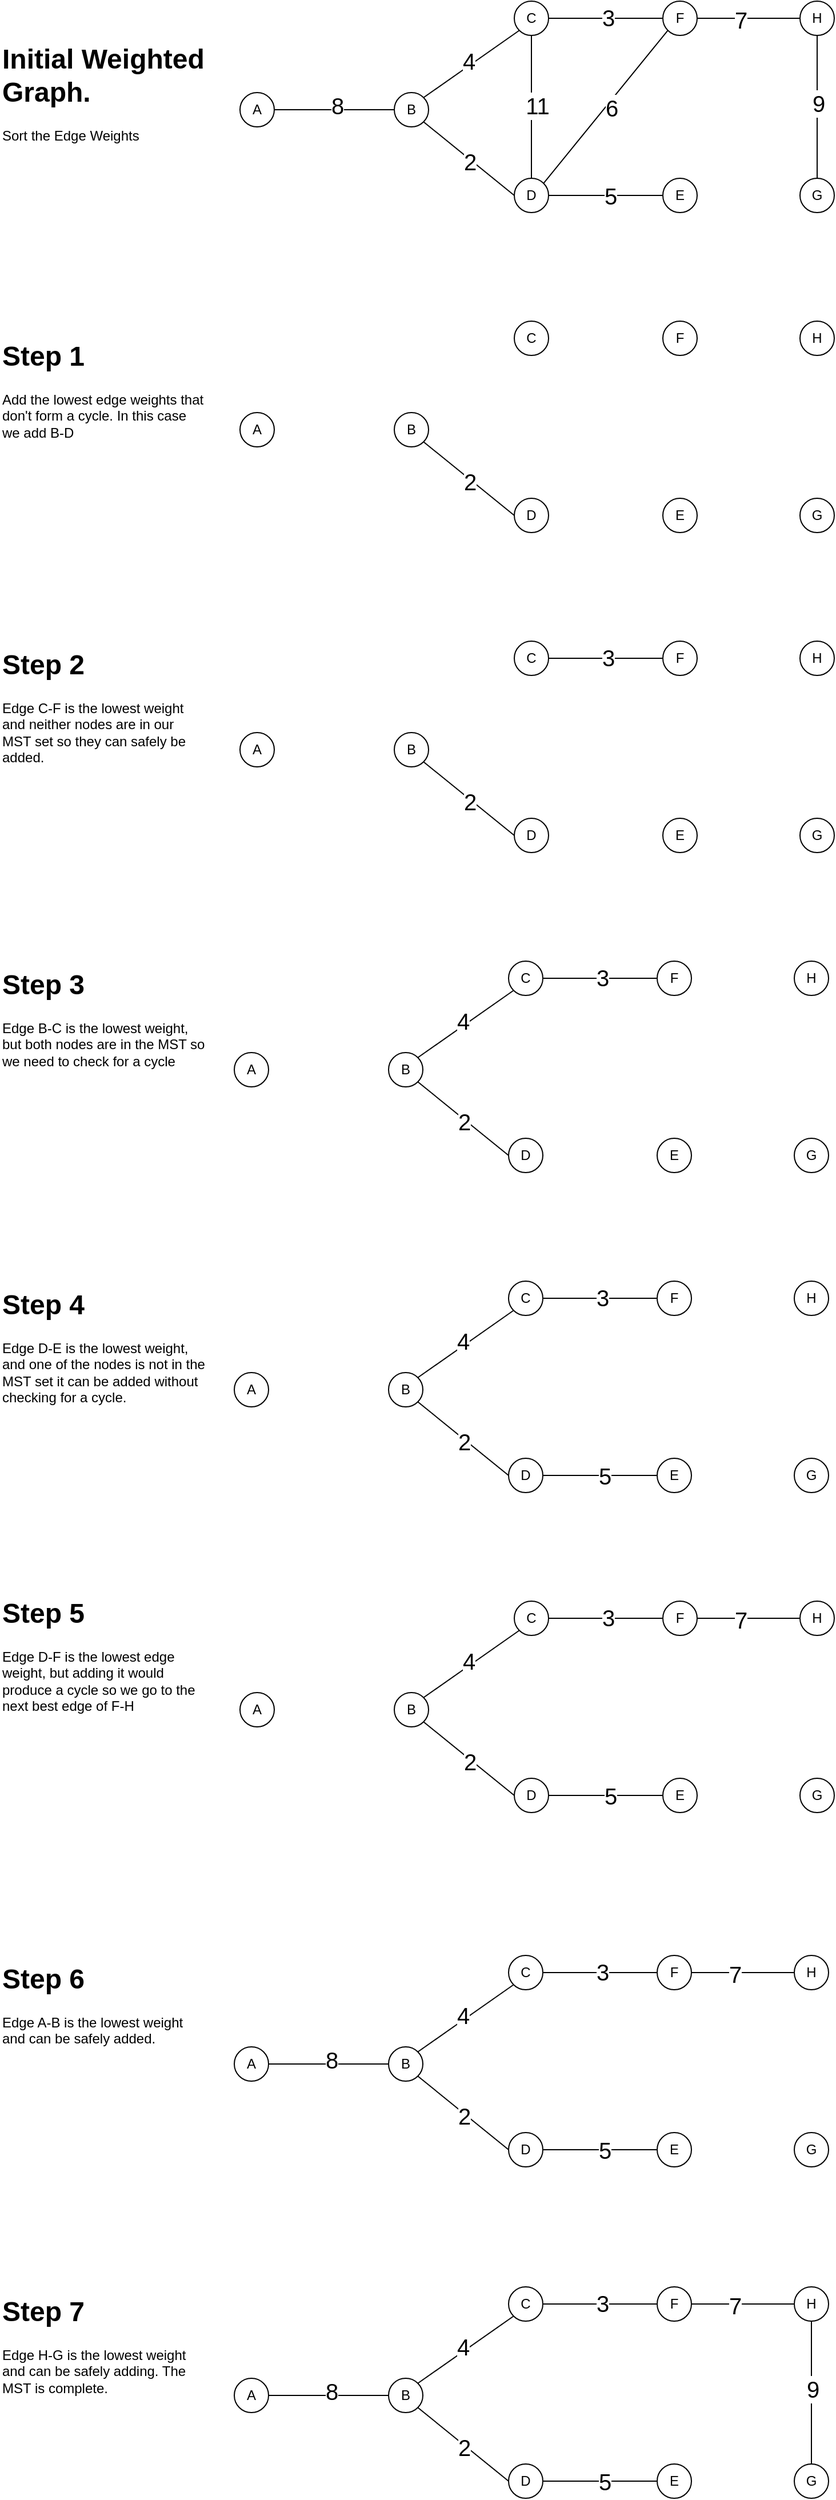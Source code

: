 <mxfile version="27.0.6">
  <diagram name="Page-1" id="AnlPjdUE5v24KxGQcK8-">
    <mxGraphModel dx="1423" dy="900" grid="1" gridSize="10" guides="1" tooltips="1" connect="1" arrows="1" fold="1" page="1" pageScale="1" pageWidth="850" pageHeight="1100" math="0" shadow="0">
      <root>
        <mxCell id="0" />
        <mxCell id="1" parent="0" />
        <mxCell id="DQ1i2XPiiTuErN9790TX-23" value="A" style="ellipse;whiteSpace=wrap;html=1;aspect=fixed;" vertex="1" parent="1">
          <mxGeometry x="290" y="460" width="30" height="30" as="geometry" />
        </mxCell>
        <mxCell id="DQ1i2XPiiTuErN9790TX-24" value="B" style="ellipse;whiteSpace=wrap;html=1;aspect=fixed;" vertex="1" parent="1">
          <mxGeometry x="425" y="460" width="30" height="30" as="geometry" />
        </mxCell>
        <mxCell id="DQ1i2XPiiTuErN9790TX-25" value="C" style="ellipse;whiteSpace=wrap;html=1;aspect=fixed;" vertex="1" parent="1">
          <mxGeometry x="530" y="380" width="30" height="30" as="geometry" />
        </mxCell>
        <mxCell id="DQ1i2XPiiTuErN9790TX-26" value="D" style="ellipse;whiteSpace=wrap;html=1;aspect=fixed;" vertex="1" parent="1">
          <mxGeometry x="530" y="535" width="30" height="30" as="geometry" />
        </mxCell>
        <mxCell id="DQ1i2XPiiTuErN9790TX-27" value="E" style="ellipse;whiteSpace=wrap;html=1;aspect=fixed;" vertex="1" parent="1">
          <mxGeometry x="660" y="535" width="30" height="30" as="geometry" />
        </mxCell>
        <mxCell id="DQ1i2XPiiTuErN9790TX-28" value="F" style="ellipse;whiteSpace=wrap;html=1;aspect=fixed;" vertex="1" parent="1">
          <mxGeometry x="660" y="380" width="30" height="30" as="geometry" />
        </mxCell>
        <mxCell id="DQ1i2XPiiTuErN9790TX-29" value="G" style="ellipse;whiteSpace=wrap;html=1;aspect=fixed;" vertex="1" parent="1">
          <mxGeometry x="780" y="535" width="30" height="30" as="geometry" />
        </mxCell>
        <mxCell id="DQ1i2XPiiTuErN9790TX-30" value="H" style="ellipse;whiteSpace=wrap;html=1;aspect=fixed;" vertex="1" parent="1">
          <mxGeometry x="780" y="380" width="30" height="30" as="geometry" />
        </mxCell>
        <mxCell id="DQ1i2XPiiTuErN9790TX-31" value="" style="endArrow=none;html=1;rounded=0;exitX=1;exitY=0.5;exitDx=0;exitDy=0;entryX=0;entryY=0.5;entryDx=0;entryDy=0;" edge="1" parent="1" source="DQ1i2XPiiTuErN9790TX-23" target="DQ1i2XPiiTuErN9790TX-24">
          <mxGeometry width="50" height="50" relative="1" as="geometry">
            <mxPoint x="370" y="460" as="sourcePoint" />
            <mxPoint x="420" y="410" as="targetPoint" />
          </mxGeometry>
        </mxCell>
        <mxCell id="DQ1i2XPiiTuErN9790TX-33" value="&lt;font style=&quot;font-size: 20px;&quot;&gt;8&lt;/font&gt;" style="edgeLabel;html=1;align=center;verticalAlign=middle;resizable=0;points=[];" vertex="1" connectable="0" parent="DQ1i2XPiiTuErN9790TX-31">
          <mxGeometry x="0.048" y="4" relative="1" as="geometry">
            <mxPoint as="offset" />
          </mxGeometry>
        </mxCell>
        <mxCell id="DQ1i2XPiiTuErN9790TX-34" value="" style="endArrow=none;html=1;rounded=0;exitX=1;exitY=0;exitDx=0;exitDy=0;entryX=0;entryY=1;entryDx=0;entryDy=0;fontSize=20;" edge="1" parent="1" source="DQ1i2XPiiTuErN9790TX-24" target="DQ1i2XPiiTuErN9790TX-25">
          <mxGeometry width="50" height="50" relative="1" as="geometry">
            <mxPoint x="440" y="380" as="sourcePoint" />
            <mxPoint x="490" y="330" as="targetPoint" />
          </mxGeometry>
        </mxCell>
        <mxCell id="DQ1i2XPiiTuErN9790TX-35" value="4" style="edgeLabel;html=1;align=center;verticalAlign=middle;resizable=0;points=[];fontSize=20;" vertex="1" connectable="0" parent="DQ1i2XPiiTuErN9790TX-34">
          <mxGeometry x="0.202" y="-4" relative="1" as="geometry">
            <mxPoint x="-13" y="-1" as="offset" />
          </mxGeometry>
        </mxCell>
        <mxCell id="DQ1i2XPiiTuErN9790TX-36" value="" style="endArrow=none;html=1;rounded=0;exitX=1;exitY=1;exitDx=0;exitDy=0;entryX=0;entryY=0.5;entryDx=0;entryDy=0;" edge="1" parent="1" source="DQ1i2XPiiTuErN9790TX-24" target="DQ1i2XPiiTuErN9790TX-26">
          <mxGeometry width="50" height="50" relative="1" as="geometry">
            <mxPoint x="570" y="500" as="sourcePoint" />
            <mxPoint x="620" y="450" as="targetPoint" />
          </mxGeometry>
        </mxCell>
        <mxCell id="DQ1i2XPiiTuErN9790TX-37" value="2" style="edgeLabel;html=1;align=center;verticalAlign=middle;resizable=0;points=[];fontSize=20;" vertex="1" connectable="0" parent="DQ1i2XPiiTuErN9790TX-36">
          <mxGeometry x="0.487" y="1" relative="1" as="geometry">
            <mxPoint x="-20" y="-13" as="offset" />
          </mxGeometry>
        </mxCell>
        <mxCell id="DQ1i2XPiiTuErN9790TX-38" value="" style="endArrow=none;html=1;rounded=0;exitX=0.5;exitY=0;exitDx=0;exitDy=0;entryX=0.5;entryY=1;entryDx=0;entryDy=0;" edge="1" parent="1" source="DQ1i2XPiiTuErN9790TX-26" target="DQ1i2XPiiTuErN9790TX-25">
          <mxGeometry width="50" height="50" relative="1" as="geometry">
            <mxPoint x="620" y="310" as="sourcePoint" />
            <mxPoint x="670" y="260" as="targetPoint" />
          </mxGeometry>
        </mxCell>
        <mxCell id="DQ1i2XPiiTuErN9790TX-41" value="&lt;font style=&quot;font-size: 20px;&quot;&gt;11&lt;/font&gt;" style="edgeLabel;html=1;align=center;verticalAlign=middle;resizable=0;points=[];" vertex="1" connectable="0" parent="DQ1i2XPiiTuErN9790TX-38">
          <mxGeometry x="0.024" y="-5" relative="1" as="geometry">
            <mxPoint as="offset" />
          </mxGeometry>
        </mxCell>
        <mxCell id="DQ1i2XPiiTuErN9790TX-39" value="" style="endArrow=none;html=1;rounded=0;exitX=1;exitY=0.5;exitDx=0;exitDy=0;entryX=0;entryY=0.5;entryDx=0;entryDy=0;" edge="1" parent="1" source="DQ1i2XPiiTuErN9790TX-25" target="DQ1i2XPiiTuErN9790TX-28">
          <mxGeometry width="50" height="50" relative="1" as="geometry">
            <mxPoint x="660" y="210" as="sourcePoint" />
            <mxPoint x="650" y="360" as="targetPoint" />
          </mxGeometry>
        </mxCell>
        <mxCell id="DQ1i2XPiiTuErN9790TX-42" value="&lt;font style=&quot;font-size: 20px;&quot;&gt;3&lt;/font&gt;" style="edgeLabel;html=1;align=center;verticalAlign=middle;resizable=0;points=[];" vertex="1" connectable="0" parent="DQ1i2XPiiTuErN9790TX-39">
          <mxGeometry x="0.04" y="1" relative="1" as="geometry">
            <mxPoint as="offset" />
          </mxGeometry>
        </mxCell>
        <mxCell id="DQ1i2XPiiTuErN9790TX-43" value="" style="endArrow=none;html=1;rounded=0;exitX=1;exitY=0;exitDx=0;exitDy=0;entryX=0;entryY=1;entryDx=0;entryDy=0;" edge="1" parent="1" source="DQ1i2XPiiTuErN9790TX-26" target="DQ1i2XPiiTuErN9790TX-28">
          <mxGeometry width="50" height="50" relative="1" as="geometry">
            <mxPoint x="600" y="520" as="sourcePoint" />
            <mxPoint x="650" y="470" as="targetPoint" />
          </mxGeometry>
        </mxCell>
        <mxCell id="DQ1i2XPiiTuErN9790TX-47" value="&lt;font style=&quot;font-size: 20px;&quot;&gt;6&lt;/font&gt;" style="edgeLabel;html=1;align=center;verticalAlign=middle;resizable=0;points=[];" vertex="1" connectable="0" parent="DQ1i2XPiiTuErN9790TX-43">
          <mxGeometry x="0.025" y="-3" relative="1" as="geometry">
            <mxPoint x="1" as="offset" />
          </mxGeometry>
        </mxCell>
        <mxCell id="DQ1i2XPiiTuErN9790TX-44" value="" style="endArrow=none;html=1;rounded=0;exitX=1;exitY=0.5;exitDx=0;exitDy=0;entryX=0;entryY=0.5;entryDx=0;entryDy=0;" edge="1" parent="1" source="DQ1i2XPiiTuErN9790TX-26" target="DQ1i2XPiiTuErN9790TX-27">
          <mxGeometry width="50" height="50" relative="1" as="geometry">
            <mxPoint x="650" y="660" as="sourcePoint" />
            <mxPoint x="700" y="610" as="targetPoint" />
          </mxGeometry>
        </mxCell>
        <mxCell id="DQ1i2XPiiTuErN9790TX-48" value="&lt;font style=&quot;font-size: 20px;&quot;&gt;5&lt;/font&gt;" style="edgeLabel;html=1;align=center;verticalAlign=middle;resizable=0;points=[];" vertex="1" connectable="0" parent="DQ1i2XPiiTuErN9790TX-44">
          <mxGeometry x="0.08" relative="1" as="geometry">
            <mxPoint as="offset" />
          </mxGeometry>
        </mxCell>
        <mxCell id="DQ1i2XPiiTuErN9790TX-49" value="" style="endArrow=none;html=1;rounded=0;exitX=1;exitY=0.5;exitDx=0;exitDy=0;entryX=0;entryY=0.5;entryDx=0;entryDy=0;" edge="1" parent="1" source="DQ1i2XPiiTuErN9790TX-28" target="DQ1i2XPiiTuErN9790TX-30">
          <mxGeometry width="50" height="50" relative="1" as="geometry">
            <mxPoint x="730" y="280" as="sourcePoint" />
            <mxPoint x="780" y="230" as="targetPoint" />
          </mxGeometry>
        </mxCell>
        <mxCell id="DQ1i2XPiiTuErN9790TX-50" value="&lt;font style=&quot;font-size: 20px;&quot;&gt;7&lt;/font&gt;" style="edgeLabel;html=1;align=center;verticalAlign=middle;resizable=0;points=[];" vertex="1" connectable="0" parent="DQ1i2XPiiTuErN9790TX-49">
          <mxGeometry x="-0.156" y="-1" relative="1" as="geometry">
            <mxPoint as="offset" />
          </mxGeometry>
        </mxCell>
        <mxCell id="DQ1i2XPiiTuErN9790TX-51" value="" style="endArrow=none;html=1;rounded=0;exitX=0.5;exitY=0;exitDx=0;exitDy=0;entryX=0.5;entryY=1;entryDx=0;entryDy=0;" edge="1" parent="1" source="DQ1i2XPiiTuErN9790TX-29" target="DQ1i2XPiiTuErN9790TX-30">
          <mxGeometry width="50" height="50" relative="1" as="geometry">
            <mxPoint x="790" y="510" as="sourcePoint" />
            <mxPoint x="840" y="460" as="targetPoint" />
          </mxGeometry>
        </mxCell>
        <mxCell id="DQ1i2XPiiTuErN9790TX-52" value="&lt;font style=&quot;font-size: 20px;&quot;&gt;9&lt;/font&gt;" style="edgeLabel;html=1;align=center;verticalAlign=middle;resizable=0;points=[];" vertex="1" connectable="0" parent="DQ1i2XPiiTuErN9790TX-51">
          <mxGeometry x="0.056" y="-1" relative="1" as="geometry">
            <mxPoint as="offset" />
          </mxGeometry>
        </mxCell>
        <mxCell id="DQ1i2XPiiTuErN9790TX-79" value="A" style="ellipse;whiteSpace=wrap;html=1;aspect=fixed;" vertex="1" parent="1">
          <mxGeometry x="290" y="740" width="30" height="30" as="geometry" />
        </mxCell>
        <mxCell id="DQ1i2XPiiTuErN9790TX-80" value="B" style="ellipse;whiteSpace=wrap;html=1;aspect=fixed;" vertex="1" parent="1">
          <mxGeometry x="425" y="740" width="30" height="30" as="geometry" />
        </mxCell>
        <mxCell id="DQ1i2XPiiTuErN9790TX-81" value="C" style="ellipse;whiteSpace=wrap;html=1;aspect=fixed;" vertex="1" parent="1">
          <mxGeometry x="530" y="660" width="30" height="30" as="geometry" />
        </mxCell>
        <mxCell id="DQ1i2XPiiTuErN9790TX-82" value="D" style="ellipse;whiteSpace=wrap;html=1;aspect=fixed;" vertex="1" parent="1">
          <mxGeometry x="530" y="815" width="30" height="30" as="geometry" />
        </mxCell>
        <mxCell id="DQ1i2XPiiTuErN9790TX-83" value="E" style="ellipse;whiteSpace=wrap;html=1;aspect=fixed;" vertex="1" parent="1">
          <mxGeometry x="660" y="815" width="30" height="30" as="geometry" />
        </mxCell>
        <mxCell id="DQ1i2XPiiTuErN9790TX-84" value="F" style="ellipse;whiteSpace=wrap;html=1;aspect=fixed;" vertex="1" parent="1">
          <mxGeometry x="660" y="660" width="30" height="30" as="geometry" />
        </mxCell>
        <mxCell id="DQ1i2XPiiTuErN9790TX-85" value="G" style="ellipse;whiteSpace=wrap;html=1;aspect=fixed;" vertex="1" parent="1">
          <mxGeometry x="780" y="815" width="30" height="30" as="geometry" />
        </mxCell>
        <mxCell id="DQ1i2XPiiTuErN9790TX-86" value="H" style="ellipse;whiteSpace=wrap;html=1;aspect=fixed;" vertex="1" parent="1">
          <mxGeometry x="780" y="660" width="30" height="30" as="geometry" />
        </mxCell>
        <mxCell id="DQ1i2XPiiTuErN9790TX-91" value="" style="endArrow=none;html=1;rounded=0;exitX=1;exitY=1;exitDx=0;exitDy=0;entryX=0;entryY=0.5;entryDx=0;entryDy=0;" edge="1" parent="1" source="DQ1i2XPiiTuErN9790TX-80" target="DQ1i2XPiiTuErN9790TX-82">
          <mxGeometry width="50" height="50" relative="1" as="geometry">
            <mxPoint x="570" y="780" as="sourcePoint" />
            <mxPoint x="620" y="730" as="targetPoint" />
          </mxGeometry>
        </mxCell>
        <mxCell id="DQ1i2XPiiTuErN9790TX-92" value="2" style="edgeLabel;html=1;align=center;verticalAlign=middle;resizable=0;points=[];fontSize=20;" vertex="1" connectable="0" parent="DQ1i2XPiiTuErN9790TX-91">
          <mxGeometry x="0.487" y="1" relative="1" as="geometry">
            <mxPoint x="-20" y="-13" as="offset" />
          </mxGeometry>
        </mxCell>
        <mxCell id="DQ1i2XPiiTuErN9790TX-131" value="A" style="ellipse;whiteSpace=wrap;html=1;aspect=fixed;" vertex="1" parent="1">
          <mxGeometry x="290" y="1020" width="30" height="30" as="geometry" />
        </mxCell>
        <mxCell id="DQ1i2XPiiTuErN9790TX-132" value="B" style="ellipse;whiteSpace=wrap;html=1;aspect=fixed;" vertex="1" parent="1">
          <mxGeometry x="425" y="1020" width="30" height="30" as="geometry" />
        </mxCell>
        <mxCell id="DQ1i2XPiiTuErN9790TX-133" value="C" style="ellipse;whiteSpace=wrap;html=1;aspect=fixed;" vertex="1" parent="1">
          <mxGeometry x="530" y="940" width="30" height="30" as="geometry" />
        </mxCell>
        <mxCell id="DQ1i2XPiiTuErN9790TX-134" value="D" style="ellipse;whiteSpace=wrap;html=1;aspect=fixed;" vertex="1" parent="1">
          <mxGeometry x="530" y="1095" width="30" height="30" as="geometry" />
        </mxCell>
        <mxCell id="DQ1i2XPiiTuErN9790TX-135" value="E" style="ellipse;whiteSpace=wrap;html=1;aspect=fixed;" vertex="1" parent="1">
          <mxGeometry x="660" y="1095" width="30" height="30" as="geometry" />
        </mxCell>
        <mxCell id="DQ1i2XPiiTuErN9790TX-136" value="F" style="ellipse;whiteSpace=wrap;html=1;aspect=fixed;" vertex="1" parent="1">
          <mxGeometry x="660" y="940" width="30" height="30" as="geometry" />
        </mxCell>
        <mxCell id="DQ1i2XPiiTuErN9790TX-137" value="G" style="ellipse;whiteSpace=wrap;html=1;aspect=fixed;" vertex="1" parent="1">
          <mxGeometry x="780" y="1095" width="30" height="30" as="geometry" />
        </mxCell>
        <mxCell id="DQ1i2XPiiTuErN9790TX-138" value="H" style="ellipse;whiteSpace=wrap;html=1;aspect=fixed;" vertex="1" parent="1">
          <mxGeometry x="780" y="940" width="30" height="30" as="geometry" />
        </mxCell>
        <mxCell id="DQ1i2XPiiTuErN9790TX-143" value="" style="endArrow=none;html=1;rounded=0;exitX=1;exitY=1;exitDx=0;exitDy=0;entryX=0;entryY=0.5;entryDx=0;entryDy=0;" edge="1" parent="1" source="DQ1i2XPiiTuErN9790TX-132" target="DQ1i2XPiiTuErN9790TX-134">
          <mxGeometry width="50" height="50" relative="1" as="geometry">
            <mxPoint x="570" y="1060" as="sourcePoint" />
            <mxPoint x="620" y="1010" as="targetPoint" />
          </mxGeometry>
        </mxCell>
        <mxCell id="DQ1i2XPiiTuErN9790TX-144" value="2" style="edgeLabel;html=1;align=center;verticalAlign=middle;resizable=0;points=[];fontSize=20;" vertex="1" connectable="0" parent="DQ1i2XPiiTuErN9790TX-143">
          <mxGeometry x="0.487" y="1" relative="1" as="geometry">
            <mxPoint x="-20" y="-13" as="offset" />
          </mxGeometry>
        </mxCell>
        <mxCell id="DQ1i2XPiiTuErN9790TX-147" value="" style="endArrow=none;html=1;rounded=0;exitX=1;exitY=0.5;exitDx=0;exitDy=0;entryX=0;entryY=0.5;entryDx=0;entryDy=0;" edge="1" parent="1" source="DQ1i2XPiiTuErN9790TX-133" target="DQ1i2XPiiTuErN9790TX-136">
          <mxGeometry width="50" height="50" relative="1" as="geometry">
            <mxPoint x="660" y="770" as="sourcePoint" />
            <mxPoint x="650" y="920" as="targetPoint" />
          </mxGeometry>
        </mxCell>
        <mxCell id="DQ1i2XPiiTuErN9790TX-148" value="&lt;font style=&quot;font-size: 20px;&quot;&gt;3&lt;/font&gt;" style="edgeLabel;html=1;align=center;verticalAlign=middle;resizable=0;points=[];" vertex="1" connectable="0" parent="DQ1i2XPiiTuErN9790TX-147">
          <mxGeometry x="0.04" y="1" relative="1" as="geometry">
            <mxPoint as="offset" />
          </mxGeometry>
        </mxCell>
        <mxCell id="DQ1i2XPiiTuErN9790TX-157" value="A" style="ellipse;whiteSpace=wrap;html=1;aspect=fixed;" vertex="1" parent="1">
          <mxGeometry x="285" y="1300" width="30" height="30" as="geometry" />
        </mxCell>
        <mxCell id="DQ1i2XPiiTuErN9790TX-158" value="B" style="ellipse;whiteSpace=wrap;html=1;aspect=fixed;" vertex="1" parent="1">
          <mxGeometry x="420" y="1300" width="30" height="30" as="geometry" />
        </mxCell>
        <mxCell id="DQ1i2XPiiTuErN9790TX-159" value="C" style="ellipse;whiteSpace=wrap;html=1;aspect=fixed;" vertex="1" parent="1">
          <mxGeometry x="525" y="1220" width="30" height="30" as="geometry" />
        </mxCell>
        <mxCell id="DQ1i2XPiiTuErN9790TX-160" value="D" style="ellipse;whiteSpace=wrap;html=1;aspect=fixed;" vertex="1" parent="1">
          <mxGeometry x="525" y="1375" width="30" height="30" as="geometry" />
        </mxCell>
        <mxCell id="DQ1i2XPiiTuErN9790TX-161" value="E" style="ellipse;whiteSpace=wrap;html=1;aspect=fixed;" vertex="1" parent="1">
          <mxGeometry x="655" y="1375" width="30" height="30" as="geometry" />
        </mxCell>
        <mxCell id="DQ1i2XPiiTuErN9790TX-162" value="F" style="ellipse;whiteSpace=wrap;html=1;aspect=fixed;" vertex="1" parent="1">
          <mxGeometry x="655" y="1220" width="30" height="30" as="geometry" />
        </mxCell>
        <mxCell id="DQ1i2XPiiTuErN9790TX-163" value="G" style="ellipse;whiteSpace=wrap;html=1;aspect=fixed;" vertex="1" parent="1">
          <mxGeometry x="775" y="1375" width="30" height="30" as="geometry" />
        </mxCell>
        <mxCell id="DQ1i2XPiiTuErN9790TX-164" value="H" style="ellipse;whiteSpace=wrap;html=1;aspect=fixed;" vertex="1" parent="1">
          <mxGeometry x="775" y="1220" width="30" height="30" as="geometry" />
        </mxCell>
        <mxCell id="DQ1i2XPiiTuErN9790TX-167" value="" style="endArrow=none;html=1;rounded=0;exitX=1;exitY=0;exitDx=0;exitDy=0;entryX=0;entryY=1;entryDx=0;entryDy=0;fontSize=20;" edge="1" parent="1" source="DQ1i2XPiiTuErN9790TX-158" target="DQ1i2XPiiTuErN9790TX-159">
          <mxGeometry width="50" height="50" relative="1" as="geometry">
            <mxPoint x="435" y="1220" as="sourcePoint" />
            <mxPoint x="485" y="1170" as="targetPoint" />
          </mxGeometry>
        </mxCell>
        <mxCell id="DQ1i2XPiiTuErN9790TX-168" value="4" style="edgeLabel;html=1;align=center;verticalAlign=middle;resizable=0;points=[];fontSize=20;" vertex="1" connectable="0" parent="DQ1i2XPiiTuErN9790TX-167">
          <mxGeometry x="0.202" y="-4" relative="1" as="geometry">
            <mxPoint x="-13" y="-1" as="offset" />
          </mxGeometry>
        </mxCell>
        <mxCell id="DQ1i2XPiiTuErN9790TX-169" value="" style="endArrow=none;html=1;rounded=0;exitX=1;exitY=1;exitDx=0;exitDy=0;entryX=0;entryY=0.5;entryDx=0;entryDy=0;" edge="1" parent="1" source="DQ1i2XPiiTuErN9790TX-158" target="DQ1i2XPiiTuErN9790TX-160">
          <mxGeometry width="50" height="50" relative="1" as="geometry">
            <mxPoint x="565" y="1340" as="sourcePoint" />
            <mxPoint x="615" y="1290" as="targetPoint" />
          </mxGeometry>
        </mxCell>
        <mxCell id="DQ1i2XPiiTuErN9790TX-170" value="2" style="edgeLabel;html=1;align=center;verticalAlign=middle;resizable=0;points=[];fontSize=20;" vertex="1" connectable="0" parent="DQ1i2XPiiTuErN9790TX-169">
          <mxGeometry x="0.487" y="1" relative="1" as="geometry">
            <mxPoint x="-20" y="-13" as="offset" />
          </mxGeometry>
        </mxCell>
        <mxCell id="DQ1i2XPiiTuErN9790TX-173" value="" style="endArrow=none;html=1;rounded=0;exitX=1;exitY=0.5;exitDx=0;exitDy=0;entryX=0;entryY=0.5;entryDx=0;entryDy=0;" edge="1" parent="1" source="DQ1i2XPiiTuErN9790TX-159" target="DQ1i2XPiiTuErN9790TX-162">
          <mxGeometry width="50" height="50" relative="1" as="geometry">
            <mxPoint x="655" y="1050" as="sourcePoint" />
            <mxPoint x="645" y="1200" as="targetPoint" />
          </mxGeometry>
        </mxCell>
        <mxCell id="DQ1i2XPiiTuErN9790TX-174" value="&lt;font style=&quot;font-size: 20px;&quot;&gt;3&lt;/font&gt;" style="edgeLabel;html=1;align=center;verticalAlign=middle;resizable=0;points=[];" vertex="1" connectable="0" parent="DQ1i2XPiiTuErN9790TX-173">
          <mxGeometry x="0.04" y="1" relative="1" as="geometry">
            <mxPoint as="offset" />
          </mxGeometry>
        </mxCell>
        <mxCell id="DQ1i2XPiiTuErN9790TX-183" value="A" style="ellipse;whiteSpace=wrap;html=1;aspect=fixed;" vertex="1" parent="1">
          <mxGeometry x="285" y="1580" width="30" height="30" as="geometry" />
        </mxCell>
        <mxCell id="DQ1i2XPiiTuErN9790TX-184" value="B" style="ellipse;whiteSpace=wrap;html=1;aspect=fixed;" vertex="1" parent="1">
          <mxGeometry x="420" y="1580" width="30" height="30" as="geometry" />
        </mxCell>
        <mxCell id="DQ1i2XPiiTuErN9790TX-185" value="C" style="ellipse;whiteSpace=wrap;html=1;aspect=fixed;" vertex="1" parent="1">
          <mxGeometry x="525" y="1500" width="30" height="30" as="geometry" />
        </mxCell>
        <mxCell id="DQ1i2XPiiTuErN9790TX-186" value="D" style="ellipse;whiteSpace=wrap;html=1;aspect=fixed;" vertex="1" parent="1">
          <mxGeometry x="525" y="1655" width="30" height="30" as="geometry" />
        </mxCell>
        <mxCell id="DQ1i2XPiiTuErN9790TX-187" value="E" style="ellipse;whiteSpace=wrap;html=1;aspect=fixed;" vertex="1" parent="1">
          <mxGeometry x="655" y="1655" width="30" height="30" as="geometry" />
        </mxCell>
        <mxCell id="DQ1i2XPiiTuErN9790TX-188" value="F" style="ellipse;whiteSpace=wrap;html=1;aspect=fixed;" vertex="1" parent="1">
          <mxGeometry x="655" y="1500" width="30" height="30" as="geometry" />
        </mxCell>
        <mxCell id="DQ1i2XPiiTuErN9790TX-189" value="G" style="ellipse;whiteSpace=wrap;html=1;aspect=fixed;" vertex="1" parent="1">
          <mxGeometry x="775" y="1655" width="30" height="30" as="geometry" />
        </mxCell>
        <mxCell id="DQ1i2XPiiTuErN9790TX-190" value="H" style="ellipse;whiteSpace=wrap;html=1;aspect=fixed;" vertex="1" parent="1">
          <mxGeometry x="775" y="1500" width="30" height="30" as="geometry" />
        </mxCell>
        <mxCell id="DQ1i2XPiiTuErN9790TX-193" value="" style="endArrow=none;html=1;rounded=0;exitX=1;exitY=0;exitDx=0;exitDy=0;entryX=0;entryY=1;entryDx=0;entryDy=0;fontSize=20;" edge="1" parent="1" source="DQ1i2XPiiTuErN9790TX-184" target="DQ1i2XPiiTuErN9790TX-185">
          <mxGeometry width="50" height="50" relative="1" as="geometry">
            <mxPoint x="435" y="1500" as="sourcePoint" />
            <mxPoint x="485" y="1450" as="targetPoint" />
          </mxGeometry>
        </mxCell>
        <mxCell id="DQ1i2XPiiTuErN9790TX-194" value="4" style="edgeLabel;html=1;align=center;verticalAlign=middle;resizable=0;points=[];fontSize=20;" vertex="1" connectable="0" parent="DQ1i2XPiiTuErN9790TX-193">
          <mxGeometry x="0.202" y="-4" relative="1" as="geometry">
            <mxPoint x="-13" y="-1" as="offset" />
          </mxGeometry>
        </mxCell>
        <mxCell id="DQ1i2XPiiTuErN9790TX-195" value="" style="endArrow=none;html=1;rounded=0;exitX=1;exitY=1;exitDx=0;exitDy=0;entryX=0;entryY=0.5;entryDx=0;entryDy=0;" edge="1" parent="1" source="DQ1i2XPiiTuErN9790TX-184" target="DQ1i2XPiiTuErN9790TX-186">
          <mxGeometry width="50" height="50" relative="1" as="geometry">
            <mxPoint x="565" y="1620" as="sourcePoint" />
            <mxPoint x="615" y="1570" as="targetPoint" />
          </mxGeometry>
        </mxCell>
        <mxCell id="DQ1i2XPiiTuErN9790TX-196" value="2" style="edgeLabel;html=1;align=center;verticalAlign=middle;resizable=0;points=[];fontSize=20;" vertex="1" connectable="0" parent="DQ1i2XPiiTuErN9790TX-195">
          <mxGeometry x="0.487" y="1" relative="1" as="geometry">
            <mxPoint x="-20" y="-13" as="offset" />
          </mxGeometry>
        </mxCell>
        <mxCell id="DQ1i2XPiiTuErN9790TX-199" value="" style="endArrow=none;html=1;rounded=0;exitX=1;exitY=0.5;exitDx=0;exitDy=0;entryX=0;entryY=0.5;entryDx=0;entryDy=0;" edge="1" parent="1" source="DQ1i2XPiiTuErN9790TX-185" target="DQ1i2XPiiTuErN9790TX-188">
          <mxGeometry width="50" height="50" relative="1" as="geometry">
            <mxPoint x="655" y="1330" as="sourcePoint" />
            <mxPoint x="645" y="1480" as="targetPoint" />
          </mxGeometry>
        </mxCell>
        <mxCell id="DQ1i2XPiiTuErN9790TX-200" value="&lt;font style=&quot;font-size: 20px;&quot;&gt;3&lt;/font&gt;" style="edgeLabel;html=1;align=center;verticalAlign=middle;resizable=0;points=[];" vertex="1" connectable="0" parent="DQ1i2XPiiTuErN9790TX-199">
          <mxGeometry x="0.04" y="1" relative="1" as="geometry">
            <mxPoint as="offset" />
          </mxGeometry>
        </mxCell>
        <mxCell id="DQ1i2XPiiTuErN9790TX-203" value="" style="endArrow=none;html=1;rounded=0;exitX=1;exitY=0.5;exitDx=0;exitDy=0;entryX=0;entryY=0.5;entryDx=0;entryDy=0;" edge="1" parent="1" source="DQ1i2XPiiTuErN9790TX-186" target="DQ1i2XPiiTuErN9790TX-187">
          <mxGeometry width="50" height="50" relative="1" as="geometry">
            <mxPoint x="645" y="1780" as="sourcePoint" />
            <mxPoint x="695" y="1730" as="targetPoint" />
          </mxGeometry>
        </mxCell>
        <mxCell id="DQ1i2XPiiTuErN9790TX-204" value="&lt;font style=&quot;font-size: 20px;&quot;&gt;5&lt;/font&gt;" style="edgeLabel;html=1;align=center;verticalAlign=middle;resizable=0;points=[];" vertex="1" connectable="0" parent="DQ1i2XPiiTuErN9790TX-203">
          <mxGeometry x="0.08" relative="1" as="geometry">
            <mxPoint as="offset" />
          </mxGeometry>
        </mxCell>
        <mxCell id="DQ1i2XPiiTuErN9790TX-209" value="A" style="ellipse;whiteSpace=wrap;html=1;aspect=fixed;" vertex="1" parent="1">
          <mxGeometry x="290" y="1860" width="30" height="30" as="geometry" />
        </mxCell>
        <mxCell id="DQ1i2XPiiTuErN9790TX-210" value="B" style="ellipse;whiteSpace=wrap;html=1;aspect=fixed;" vertex="1" parent="1">
          <mxGeometry x="425" y="1860" width="30" height="30" as="geometry" />
        </mxCell>
        <mxCell id="DQ1i2XPiiTuErN9790TX-211" value="C" style="ellipse;whiteSpace=wrap;html=1;aspect=fixed;" vertex="1" parent="1">
          <mxGeometry x="530" y="1780" width="30" height="30" as="geometry" />
        </mxCell>
        <mxCell id="DQ1i2XPiiTuErN9790TX-212" value="D" style="ellipse;whiteSpace=wrap;html=1;aspect=fixed;" vertex="1" parent="1">
          <mxGeometry x="530" y="1935" width="30" height="30" as="geometry" />
        </mxCell>
        <mxCell id="DQ1i2XPiiTuErN9790TX-213" value="E" style="ellipse;whiteSpace=wrap;html=1;aspect=fixed;" vertex="1" parent="1">
          <mxGeometry x="660" y="1935" width="30" height="30" as="geometry" />
        </mxCell>
        <mxCell id="DQ1i2XPiiTuErN9790TX-214" value="F" style="ellipse;whiteSpace=wrap;html=1;aspect=fixed;" vertex="1" parent="1">
          <mxGeometry x="660" y="1780" width="30" height="30" as="geometry" />
        </mxCell>
        <mxCell id="DQ1i2XPiiTuErN9790TX-215" value="G" style="ellipse;whiteSpace=wrap;html=1;aspect=fixed;" vertex="1" parent="1">
          <mxGeometry x="780" y="1935" width="30" height="30" as="geometry" />
        </mxCell>
        <mxCell id="DQ1i2XPiiTuErN9790TX-216" value="H" style="ellipse;whiteSpace=wrap;html=1;aspect=fixed;" vertex="1" parent="1">
          <mxGeometry x="780" y="1780" width="30" height="30" as="geometry" />
        </mxCell>
        <mxCell id="DQ1i2XPiiTuErN9790TX-219" value="" style="endArrow=none;html=1;rounded=0;exitX=1;exitY=0;exitDx=0;exitDy=0;entryX=0;entryY=1;entryDx=0;entryDy=0;fontSize=20;" edge="1" parent="1" source="DQ1i2XPiiTuErN9790TX-210" target="DQ1i2XPiiTuErN9790TX-211">
          <mxGeometry width="50" height="50" relative="1" as="geometry">
            <mxPoint x="440" y="1780" as="sourcePoint" />
            <mxPoint x="490" y="1730" as="targetPoint" />
          </mxGeometry>
        </mxCell>
        <mxCell id="DQ1i2XPiiTuErN9790TX-220" value="4" style="edgeLabel;html=1;align=center;verticalAlign=middle;resizable=0;points=[];fontSize=20;" vertex="1" connectable="0" parent="DQ1i2XPiiTuErN9790TX-219">
          <mxGeometry x="0.202" y="-4" relative="1" as="geometry">
            <mxPoint x="-13" y="-1" as="offset" />
          </mxGeometry>
        </mxCell>
        <mxCell id="DQ1i2XPiiTuErN9790TX-221" value="" style="endArrow=none;html=1;rounded=0;exitX=1;exitY=1;exitDx=0;exitDy=0;entryX=0;entryY=0.5;entryDx=0;entryDy=0;" edge="1" parent="1" source="DQ1i2XPiiTuErN9790TX-210" target="DQ1i2XPiiTuErN9790TX-212">
          <mxGeometry width="50" height="50" relative="1" as="geometry">
            <mxPoint x="570" y="1900" as="sourcePoint" />
            <mxPoint x="620" y="1850" as="targetPoint" />
          </mxGeometry>
        </mxCell>
        <mxCell id="DQ1i2XPiiTuErN9790TX-222" value="2" style="edgeLabel;html=1;align=center;verticalAlign=middle;resizable=0;points=[];fontSize=20;" vertex="1" connectable="0" parent="DQ1i2XPiiTuErN9790TX-221">
          <mxGeometry x="0.487" y="1" relative="1" as="geometry">
            <mxPoint x="-20" y="-13" as="offset" />
          </mxGeometry>
        </mxCell>
        <mxCell id="DQ1i2XPiiTuErN9790TX-225" value="" style="endArrow=none;html=1;rounded=0;exitX=1;exitY=0.5;exitDx=0;exitDy=0;entryX=0;entryY=0.5;entryDx=0;entryDy=0;" edge="1" parent="1" source="DQ1i2XPiiTuErN9790TX-211" target="DQ1i2XPiiTuErN9790TX-214">
          <mxGeometry width="50" height="50" relative="1" as="geometry">
            <mxPoint x="660" y="1610" as="sourcePoint" />
            <mxPoint x="650" y="1760" as="targetPoint" />
          </mxGeometry>
        </mxCell>
        <mxCell id="DQ1i2XPiiTuErN9790TX-226" value="&lt;font style=&quot;font-size: 20px;&quot;&gt;3&lt;/font&gt;" style="edgeLabel;html=1;align=center;verticalAlign=middle;resizable=0;points=[];" vertex="1" connectable="0" parent="DQ1i2XPiiTuErN9790TX-225">
          <mxGeometry x="0.04" y="1" relative="1" as="geometry">
            <mxPoint as="offset" />
          </mxGeometry>
        </mxCell>
        <mxCell id="DQ1i2XPiiTuErN9790TX-229" value="" style="endArrow=none;html=1;rounded=0;exitX=1;exitY=0.5;exitDx=0;exitDy=0;entryX=0;entryY=0.5;entryDx=0;entryDy=0;" edge="1" parent="1" source="DQ1i2XPiiTuErN9790TX-212" target="DQ1i2XPiiTuErN9790TX-213">
          <mxGeometry width="50" height="50" relative="1" as="geometry">
            <mxPoint x="650" y="2060" as="sourcePoint" />
            <mxPoint x="700" y="2010" as="targetPoint" />
          </mxGeometry>
        </mxCell>
        <mxCell id="DQ1i2XPiiTuErN9790TX-230" value="&lt;font style=&quot;font-size: 20px;&quot;&gt;5&lt;/font&gt;" style="edgeLabel;html=1;align=center;verticalAlign=middle;resizable=0;points=[];" vertex="1" connectable="0" parent="DQ1i2XPiiTuErN9790TX-229">
          <mxGeometry x="0.08" relative="1" as="geometry">
            <mxPoint as="offset" />
          </mxGeometry>
        </mxCell>
        <mxCell id="DQ1i2XPiiTuErN9790TX-231" value="" style="endArrow=none;html=1;rounded=0;exitX=1;exitY=0.5;exitDx=0;exitDy=0;entryX=0;entryY=0.5;entryDx=0;entryDy=0;" edge="1" parent="1" source="DQ1i2XPiiTuErN9790TX-214" target="DQ1i2XPiiTuErN9790TX-216">
          <mxGeometry width="50" height="50" relative="1" as="geometry">
            <mxPoint x="730" y="1680" as="sourcePoint" />
            <mxPoint x="780" y="1630" as="targetPoint" />
          </mxGeometry>
        </mxCell>
        <mxCell id="DQ1i2XPiiTuErN9790TX-232" value="&lt;font style=&quot;font-size: 20px;&quot;&gt;7&lt;/font&gt;" style="edgeLabel;html=1;align=center;verticalAlign=middle;resizable=0;points=[];" vertex="1" connectable="0" parent="DQ1i2XPiiTuErN9790TX-231">
          <mxGeometry x="-0.156" y="-1" relative="1" as="geometry">
            <mxPoint as="offset" />
          </mxGeometry>
        </mxCell>
        <mxCell id="DQ1i2XPiiTuErN9790TX-235" value="A" style="ellipse;whiteSpace=wrap;html=1;aspect=fixed;" vertex="1" parent="1">
          <mxGeometry x="285" y="2170" width="30" height="30" as="geometry" />
        </mxCell>
        <mxCell id="DQ1i2XPiiTuErN9790TX-236" value="B" style="ellipse;whiteSpace=wrap;html=1;aspect=fixed;" vertex="1" parent="1">
          <mxGeometry x="420" y="2170" width="30" height="30" as="geometry" />
        </mxCell>
        <mxCell id="DQ1i2XPiiTuErN9790TX-237" value="C" style="ellipse;whiteSpace=wrap;html=1;aspect=fixed;" vertex="1" parent="1">
          <mxGeometry x="525" y="2090" width="30" height="30" as="geometry" />
        </mxCell>
        <mxCell id="DQ1i2XPiiTuErN9790TX-238" value="D" style="ellipse;whiteSpace=wrap;html=1;aspect=fixed;" vertex="1" parent="1">
          <mxGeometry x="525" y="2245" width="30" height="30" as="geometry" />
        </mxCell>
        <mxCell id="DQ1i2XPiiTuErN9790TX-239" value="E" style="ellipse;whiteSpace=wrap;html=1;aspect=fixed;" vertex="1" parent="1">
          <mxGeometry x="655" y="2245" width="30" height="30" as="geometry" />
        </mxCell>
        <mxCell id="DQ1i2XPiiTuErN9790TX-240" value="F" style="ellipse;whiteSpace=wrap;html=1;aspect=fixed;" vertex="1" parent="1">
          <mxGeometry x="655" y="2090" width="30" height="30" as="geometry" />
        </mxCell>
        <mxCell id="DQ1i2XPiiTuErN9790TX-241" value="G" style="ellipse;whiteSpace=wrap;html=1;aspect=fixed;" vertex="1" parent="1">
          <mxGeometry x="775" y="2245" width="30" height="30" as="geometry" />
        </mxCell>
        <mxCell id="DQ1i2XPiiTuErN9790TX-242" value="H" style="ellipse;whiteSpace=wrap;html=1;aspect=fixed;" vertex="1" parent="1">
          <mxGeometry x="775" y="2090" width="30" height="30" as="geometry" />
        </mxCell>
        <mxCell id="DQ1i2XPiiTuErN9790TX-243" value="" style="endArrow=none;html=1;rounded=0;exitX=1;exitY=0.5;exitDx=0;exitDy=0;entryX=0;entryY=0.5;entryDx=0;entryDy=0;" edge="1" parent="1" source="DQ1i2XPiiTuErN9790TX-235" target="DQ1i2XPiiTuErN9790TX-236">
          <mxGeometry width="50" height="50" relative="1" as="geometry">
            <mxPoint x="365" y="2170" as="sourcePoint" />
            <mxPoint x="415" y="2120" as="targetPoint" />
          </mxGeometry>
        </mxCell>
        <mxCell id="DQ1i2XPiiTuErN9790TX-244" value="&lt;font style=&quot;font-size: 20px;&quot;&gt;8&lt;/font&gt;" style="edgeLabel;html=1;align=center;verticalAlign=middle;resizable=0;points=[];" vertex="1" connectable="0" parent="DQ1i2XPiiTuErN9790TX-243">
          <mxGeometry x="0.048" y="4" relative="1" as="geometry">
            <mxPoint as="offset" />
          </mxGeometry>
        </mxCell>
        <mxCell id="DQ1i2XPiiTuErN9790TX-245" value="" style="endArrow=none;html=1;rounded=0;exitX=1;exitY=0;exitDx=0;exitDy=0;entryX=0;entryY=1;entryDx=0;entryDy=0;fontSize=20;" edge="1" parent="1" source="DQ1i2XPiiTuErN9790TX-236" target="DQ1i2XPiiTuErN9790TX-237">
          <mxGeometry width="50" height="50" relative="1" as="geometry">
            <mxPoint x="435" y="2090" as="sourcePoint" />
            <mxPoint x="485" y="2040" as="targetPoint" />
          </mxGeometry>
        </mxCell>
        <mxCell id="DQ1i2XPiiTuErN9790TX-246" value="4" style="edgeLabel;html=1;align=center;verticalAlign=middle;resizable=0;points=[];fontSize=20;" vertex="1" connectable="0" parent="DQ1i2XPiiTuErN9790TX-245">
          <mxGeometry x="0.202" y="-4" relative="1" as="geometry">
            <mxPoint x="-13" y="-1" as="offset" />
          </mxGeometry>
        </mxCell>
        <mxCell id="DQ1i2XPiiTuErN9790TX-247" value="" style="endArrow=none;html=1;rounded=0;exitX=1;exitY=1;exitDx=0;exitDy=0;entryX=0;entryY=0.5;entryDx=0;entryDy=0;" edge="1" parent="1" source="DQ1i2XPiiTuErN9790TX-236" target="DQ1i2XPiiTuErN9790TX-238">
          <mxGeometry width="50" height="50" relative="1" as="geometry">
            <mxPoint x="565" y="2210" as="sourcePoint" />
            <mxPoint x="615" y="2160" as="targetPoint" />
          </mxGeometry>
        </mxCell>
        <mxCell id="DQ1i2XPiiTuErN9790TX-248" value="2" style="edgeLabel;html=1;align=center;verticalAlign=middle;resizable=0;points=[];fontSize=20;" vertex="1" connectable="0" parent="DQ1i2XPiiTuErN9790TX-247">
          <mxGeometry x="0.487" y="1" relative="1" as="geometry">
            <mxPoint x="-20" y="-13" as="offset" />
          </mxGeometry>
        </mxCell>
        <mxCell id="DQ1i2XPiiTuErN9790TX-251" value="" style="endArrow=none;html=1;rounded=0;exitX=1;exitY=0.5;exitDx=0;exitDy=0;entryX=0;entryY=0.5;entryDx=0;entryDy=0;" edge="1" parent="1" source="DQ1i2XPiiTuErN9790TX-237" target="DQ1i2XPiiTuErN9790TX-240">
          <mxGeometry width="50" height="50" relative="1" as="geometry">
            <mxPoint x="655" y="1920" as="sourcePoint" />
            <mxPoint x="645" y="2070" as="targetPoint" />
          </mxGeometry>
        </mxCell>
        <mxCell id="DQ1i2XPiiTuErN9790TX-252" value="&lt;font style=&quot;font-size: 20px;&quot;&gt;3&lt;/font&gt;" style="edgeLabel;html=1;align=center;verticalAlign=middle;resizable=0;points=[];" vertex="1" connectable="0" parent="DQ1i2XPiiTuErN9790TX-251">
          <mxGeometry x="0.04" y="1" relative="1" as="geometry">
            <mxPoint as="offset" />
          </mxGeometry>
        </mxCell>
        <mxCell id="DQ1i2XPiiTuErN9790TX-255" value="" style="endArrow=none;html=1;rounded=0;exitX=1;exitY=0.5;exitDx=0;exitDy=0;entryX=0;entryY=0.5;entryDx=0;entryDy=0;" edge="1" parent="1" source="DQ1i2XPiiTuErN9790TX-238" target="DQ1i2XPiiTuErN9790TX-239">
          <mxGeometry width="50" height="50" relative="1" as="geometry">
            <mxPoint x="645" y="2370" as="sourcePoint" />
            <mxPoint x="695" y="2320" as="targetPoint" />
          </mxGeometry>
        </mxCell>
        <mxCell id="DQ1i2XPiiTuErN9790TX-256" value="&lt;font style=&quot;font-size: 20px;&quot;&gt;5&lt;/font&gt;" style="edgeLabel;html=1;align=center;verticalAlign=middle;resizable=0;points=[];" vertex="1" connectable="0" parent="DQ1i2XPiiTuErN9790TX-255">
          <mxGeometry x="0.08" relative="1" as="geometry">
            <mxPoint as="offset" />
          </mxGeometry>
        </mxCell>
        <mxCell id="DQ1i2XPiiTuErN9790TX-257" value="" style="endArrow=none;html=1;rounded=0;exitX=1;exitY=0.5;exitDx=0;exitDy=0;entryX=0;entryY=0.5;entryDx=0;entryDy=0;" edge="1" parent="1" source="DQ1i2XPiiTuErN9790TX-240" target="DQ1i2XPiiTuErN9790TX-242">
          <mxGeometry width="50" height="50" relative="1" as="geometry">
            <mxPoint x="725" y="1990" as="sourcePoint" />
            <mxPoint x="775" y="1940" as="targetPoint" />
          </mxGeometry>
        </mxCell>
        <mxCell id="DQ1i2XPiiTuErN9790TX-258" value="&lt;font style=&quot;font-size: 20px;&quot;&gt;7&lt;/font&gt;" style="edgeLabel;html=1;align=center;verticalAlign=middle;resizable=0;points=[];" vertex="1" connectable="0" parent="DQ1i2XPiiTuErN9790TX-257">
          <mxGeometry x="-0.156" y="-1" relative="1" as="geometry">
            <mxPoint as="offset" />
          </mxGeometry>
        </mxCell>
        <mxCell id="DQ1i2XPiiTuErN9790TX-261" value="A" style="ellipse;whiteSpace=wrap;html=1;aspect=fixed;" vertex="1" parent="1">
          <mxGeometry x="285" y="2460" width="30" height="30" as="geometry" />
        </mxCell>
        <mxCell id="DQ1i2XPiiTuErN9790TX-262" value="B" style="ellipse;whiteSpace=wrap;html=1;aspect=fixed;" vertex="1" parent="1">
          <mxGeometry x="420" y="2460" width="30" height="30" as="geometry" />
        </mxCell>
        <mxCell id="DQ1i2XPiiTuErN9790TX-263" value="C" style="ellipse;whiteSpace=wrap;html=1;aspect=fixed;" vertex="1" parent="1">
          <mxGeometry x="525" y="2380" width="30" height="30" as="geometry" />
        </mxCell>
        <mxCell id="DQ1i2XPiiTuErN9790TX-264" value="D" style="ellipse;whiteSpace=wrap;html=1;aspect=fixed;" vertex="1" parent="1">
          <mxGeometry x="525" y="2535" width="30" height="30" as="geometry" />
        </mxCell>
        <mxCell id="DQ1i2XPiiTuErN9790TX-265" value="E" style="ellipse;whiteSpace=wrap;html=1;aspect=fixed;" vertex="1" parent="1">
          <mxGeometry x="655" y="2535" width="30" height="30" as="geometry" />
        </mxCell>
        <mxCell id="DQ1i2XPiiTuErN9790TX-266" value="F" style="ellipse;whiteSpace=wrap;html=1;aspect=fixed;" vertex="1" parent="1">
          <mxGeometry x="655" y="2380" width="30" height="30" as="geometry" />
        </mxCell>
        <mxCell id="DQ1i2XPiiTuErN9790TX-267" value="G" style="ellipse;whiteSpace=wrap;html=1;aspect=fixed;" vertex="1" parent="1">
          <mxGeometry x="775" y="2535" width="30" height="30" as="geometry" />
        </mxCell>
        <mxCell id="DQ1i2XPiiTuErN9790TX-268" value="H" style="ellipse;whiteSpace=wrap;html=1;aspect=fixed;" vertex="1" parent="1">
          <mxGeometry x="775" y="2380" width="30" height="30" as="geometry" />
        </mxCell>
        <mxCell id="DQ1i2XPiiTuErN9790TX-269" value="" style="endArrow=none;html=1;rounded=0;exitX=1;exitY=0.5;exitDx=0;exitDy=0;entryX=0;entryY=0.5;entryDx=0;entryDy=0;" edge="1" parent="1" source="DQ1i2XPiiTuErN9790TX-261" target="DQ1i2XPiiTuErN9790TX-262">
          <mxGeometry width="50" height="50" relative="1" as="geometry">
            <mxPoint x="365" y="2460" as="sourcePoint" />
            <mxPoint x="415" y="2410" as="targetPoint" />
          </mxGeometry>
        </mxCell>
        <mxCell id="DQ1i2XPiiTuErN9790TX-270" value="&lt;font style=&quot;font-size: 20px;&quot;&gt;8&lt;/font&gt;" style="edgeLabel;html=1;align=center;verticalAlign=middle;resizable=0;points=[];" vertex="1" connectable="0" parent="DQ1i2XPiiTuErN9790TX-269">
          <mxGeometry x="0.048" y="4" relative="1" as="geometry">
            <mxPoint as="offset" />
          </mxGeometry>
        </mxCell>
        <mxCell id="DQ1i2XPiiTuErN9790TX-271" value="" style="endArrow=none;html=1;rounded=0;exitX=1;exitY=0;exitDx=0;exitDy=0;entryX=0;entryY=1;entryDx=0;entryDy=0;fontSize=20;" edge="1" parent="1" source="DQ1i2XPiiTuErN9790TX-262" target="DQ1i2XPiiTuErN9790TX-263">
          <mxGeometry width="50" height="50" relative="1" as="geometry">
            <mxPoint x="435" y="2380" as="sourcePoint" />
            <mxPoint x="485" y="2330" as="targetPoint" />
          </mxGeometry>
        </mxCell>
        <mxCell id="DQ1i2XPiiTuErN9790TX-272" value="4" style="edgeLabel;html=1;align=center;verticalAlign=middle;resizable=0;points=[];fontSize=20;" vertex="1" connectable="0" parent="DQ1i2XPiiTuErN9790TX-271">
          <mxGeometry x="0.202" y="-4" relative="1" as="geometry">
            <mxPoint x="-13" y="-1" as="offset" />
          </mxGeometry>
        </mxCell>
        <mxCell id="DQ1i2XPiiTuErN9790TX-273" value="" style="endArrow=none;html=1;rounded=0;exitX=1;exitY=1;exitDx=0;exitDy=0;entryX=0;entryY=0.5;entryDx=0;entryDy=0;" edge="1" parent="1" source="DQ1i2XPiiTuErN9790TX-262" target="DQ1i2XPiiTuErN9790TX-264">
          <mxGeometry width="50" height="50" relative="1" as="geometry">
            <mxPoint x="565" y="2500" as="sourcePoint" />
            <mxPoint x="615" y="2450" as="targetPoint" />
          </mxGeometry>
        </mxCell>
        <mxCell id="DQ1i2XPiiTuErN9790TX-274" value="2" style="edgeLabel;html=1;align=center;verticalAlign=middle;resizable=0;points=[];fontSize=20;" vertex="1" connectable="0" parent="DQ1i2XPiiTuErN9790TX-273">
          <mxGeometry x="0.487" y="1" relative="1" as="geometry">
            <mxPoint x="-20" y="-13" as="offset" />
          </mxGeometry>
        </mxCell>
        <mxCell id="DQ1i2XPiiTuErN9790TX-277" value="" style="endArrow=none;html=1;rounded=0;exitX=1;exitY=0.5;exitDx=0;exitDy=0;entryX=0;entryY=0.5;entryDx=0;entryDy=0;" edge="1" parent="1" source="DQ1i2XPiiTuErN9790TX-263" target="DQ1i2XPiiTuErN9790TX-266">
          <mxGeometry width="50" height="50" relative="1" as="geometry">
            <mxPoint x="655" y="2210" as="sourcePoint" />
            <mxPoint x="645" y="2360" as="targetPoint" />
          </mxGeometry>
        </mxCell>
        <mxCell id="DQ1i2XPiiTuErN9790TX-278" value="&lt;font style=&quot;font-size: 20px;&quot;&gt;3&lt;/font&gt;" style="edgeLabel;html=1;align=center;verticalAlign=middle;resizable=0;points=[];" vertex="1" connectable="0" parent="DQ1i2XPiiTuErN9790TX-277">
          <mxGeometry x="0.04" y="1" relative="1" as="geometry">
            <mxPoint as="offset" />
          </mxGeometry>
        </mxCell>
        <mxCell id="DQ1i2XPiiTuErN9790TX-281" value="" style="endArrow=none;html=1;rounded=0;exitX=1;exitY=0.5;exitDx=0;exitDy=0;entryX=0;entryY=0.5;entryDx=0;entryDy=0;" edge="1" parent="1" source="DQ1i2XPiiTuErN9790TX-264" target="DQ1i2XPiiTuErN9790TX-265">
          <mxGeometry width="50" height="50" relative="1" as="geometry">
            <mxPoint x="645" y="2660" as="sourcePoint" />
            <mxPoint x="695" y="2610" as="targetPoint" />
          </mxGeometry>
        </mxCell>
        <mxCell id="DQ1i2XPiiTuErN9790TX-282" value="&lt;font style=&quot;font-size: 20px;&quot;&gt;5&lt;/font&gt;" style="edgeLabel;html=1;align=center;verticalAlign=middle;resizable=0;points=[];" vertex="1" connectable="0" parent="DQ1i2XPiiTuErN9790TX-281">
          <mxGeometry x="0.08" relative="1" as="geometry">
            <mxPoint as="offset" />
          </mxGeometry>
        </mxCell>
        <mxCell id="DQ1i2XPiiTuErN9790TX-283" value="" style="endArrow=none;html=1;rounded=0;exitX=1;exitY=0.5;exitDx=0;exitDy=0;entryX=0;entryY=0.5;entryDx=0;entryDy=0;" edge="1" parent="1" source="DQ1i2XPiiTuErN9790TX-266" target="DQ1i2XPiiTuErN9790TX-268">
          <mxGeometry width="50" height="50" relative="1" as="geometry">
            <mxPoint x="725" y="2280" as="sourcePoint" />
            <mxPoint x="775" y="2230" as="targetPoint" />
          </mxGeometry>
        </mxCell>
        <mxCell id="DQ1i2XPiiTuErN9790TX-284" value="&lt;font style=&quot;font-size: 20px;&quot;&gt;7&lt;/font&gt;" style="edgeLabel;html=1;align=center;verticalAlign=middle;resizable=0;points=[];" vertex="1" connectable="0" parent="DQ1i2XPiiTuErN9790TX-283">
          <mxGeometry x="-0.156" y="-1" relative="1" as="geometry">
            <mxPoint as="offset" />
          </mxGeometry>
        </mxCell>
        <mxCell id="DQ1i2XPiiTuErN9790TX-285" value="" style="endArrow=none;html=1;rounded=0;exitX=0.5;exitY=0;exitDx=0;exitDy=0;entryX=0.5;entryY=1;entryDx=0;entryDy=0;" edge="1" parent="1" source="DQ1i2XPiiTuErN9790TX-267" target="DQ1i2XPiiTuErN9790TX-268">
          <mxGeometry width="50" height="50" relative="1" as="geometry">
            <mxPoint x="785" y="2510" as="sourcePoint" />
            <mxPoint x="835" y="2460" as="targetPoint" />
          </mxGeometry>
        </mxCell>
        <mxCell id="DQ1i2XPiiTuErN9790TX-286" value="&lt;font style=&quot;font-size: 20px;&quot;&gt;9&lt;/font&gt;" style="edgeLabel;html=1;align=center;verticalAlign=middle;resizable=0;points=[];" vertex="1" connectable="0" parent="DQ1i2XPiiTuErN9790TX-285">
          <mxGeometry x="0.056" y="-1" relative="1" as="geometry">
            <mxPoint as="offset" />
          </mxGeometry>
        </mxCell>
        <mxCell id="DQ1i2XPiiTuErN9790TX-287" value="&lt;h1 style=&quot;margin-top: 0px;&quot;&gt;Initial Weighted Graph.&lt;/h1&gt;&lt;div&gt;Sort the Edge Weights&lt;/div&gt;" style="text;html=1;whiteSpace=wrap;overflow=hidden;rounded=0;" vertex="1" parent="1">
          <mxGeometry x="80" y="410" width="180" height="120" as="geometry" />
        </mxCell>
        <mxCell id="DQ1i2XPiiTuErN9790TX-288" value="&lt;h1 style=&quot;margin-top: 0px;&quot;&gt;Step 1&lt;/h1&gt;&lt;p&gt;Add the lowest edge weights that don&#39;t form a cycle. In this case we add B-D&lt;/p&gt;" style="text;html=1;whiteSpace=wrap;overflow=hidden;rounded=0;" vertex="1" parent="1">
          <mxGeometry x="80" y="670" width="180" height="120" as="geometry" />
        </mxCell>
        <mxCell id="DQ1i2XPiiTuErN9790TX-290" value="&lt;h1 style=&quot;margin-top: 0px;&quot;&gt;Step 2&lt;/h1&gt;&lt;p&gt;Edge C-F is the lowest weight and neither nodes are in our MST set so they can safely be added.&lt;/p&gt;" style="text;html=1;whiteSpace=wrap;overflow=hidden;rounded=0;" vertex="1" parent="1">
          <mxGeometry x="80" y="940" width="180" height="120" as="geometry" />
        </mxCell>
        <mxCell id="DQ1i2XPiiTuErN9790TX-291" value="&lt;h1 style=&quot;margin-top: 0px;&quot;&gt;Step 3&lt;/h1&gt;&lt;p&gt;Edge B-C is the lowest weight, but both nodes are in the MST so we need to check for a cycle&lt;/p&gt;" style="text;html=1;whiteSpace=wrap;overflow=hidden;rounded=0;" vertex="1" parent="1">
          <mxGeometry x="80" y="1220" width="180" height="120" as="geometry" />
        </mxCell>
        <mxCell id="DQ1i2XPiiTuErN9790TX-292" value="&lt;h1 style=&quot;margin-top: 0px;&quot;&gt;Step 4&lt;/h1&gt;&lt;p&gt;Edge D-E is the lowest weight, and one of the nodes is not in the MST set it can be added without checking for a cycle.&lt;/p&gt;" style="text;html=1;whiteSpace=wrap;overflow=hidden;rounded=0;" vertex="1" parent="1">
          <mxGeometry x="80" y="1500" width="180" height="120" as="geometry" />
        </mxCell>
        <mxCell id="DQ1i2XPiiTuErN9790TX-293" value="&lt;h1 style=&quot;margin-top: 0px;&quot;&gt;Step 5&lt;/h1&gt;&lt;p&gt;Edge D-F is the lowest edge weight, but adding it would produce a cycle so we go to the next best edge of F-H&lt;/p&gt;" style="text;html=1;whiteSpace=wrap;overflow=hidden;rounded=0;" vertex="1" parent="1">
          <mxGeometry x="80" y="1770" width="180" height="120" as="geometry" />
        </mxCell>
        <mxCell id="DQ1i2XPiiTuErN9790TX-294" value="&lt;h1 style=&quot;margin-top: 0px;&quot;&gt;Step 6&lt;/h1&gt;&lt;p&gt;Edge A-B is the lowest weight and can be safely added.&lt;/p&gt;" style="text;html=1;whiteSpace=wrap;overflow=hidden;rounded=0;" vertex="1" parent="1">
          <mxGeometry x="80" y="2090" width="180" height="120" as="geometry" />
        </mxCell>
        <mxCell id="DQ1i2XPiiTuErN9790TX-295" value="&lt;h1 style=&quot;margin-top: 0px;&quot;&gt;Step 7&lt;/h1&gt;&lt;p&gt;Edge H-G is the lowest weight and can be safely adding. The MST is complete.&lt;/p&gt;" style="text;html=1;whiteSpace=wrap;overflow=hidden;rounded=0;" vertex="1" parent="1">
          <mxGeometry x="80" y="2381" width="180" height="120" as="geometry" />
        </mxCell>
      </root>
    </mxGraphModel>
  </diagram>
</mxfile>
